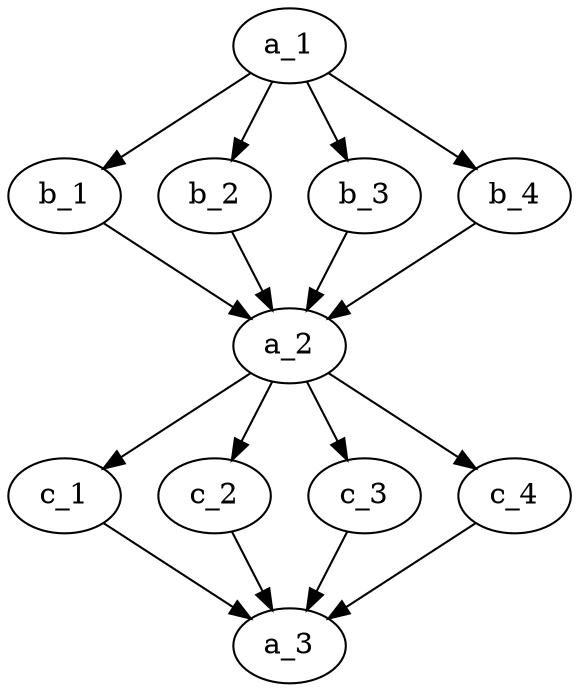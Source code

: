 digraph G {
    a_1 -> b_1;
    a_1 -> b_2;
    a_1 -> b_3;
    a_1 -> b_4;
    b_1 -> a_2;
    b_2 -> a_2;
    b_3 -> a_2;
    b_4 -> a_2;
    a_2 -> c_1; 
    a_2 -> c_2; 
    a_2 -> c_3; 
    a_2 -> c_4; 
    c_1 -> a_3; 
    c_2 -> a_3; 
    c_3 -> a_3; 
    c_4 -> a_3; 

}
